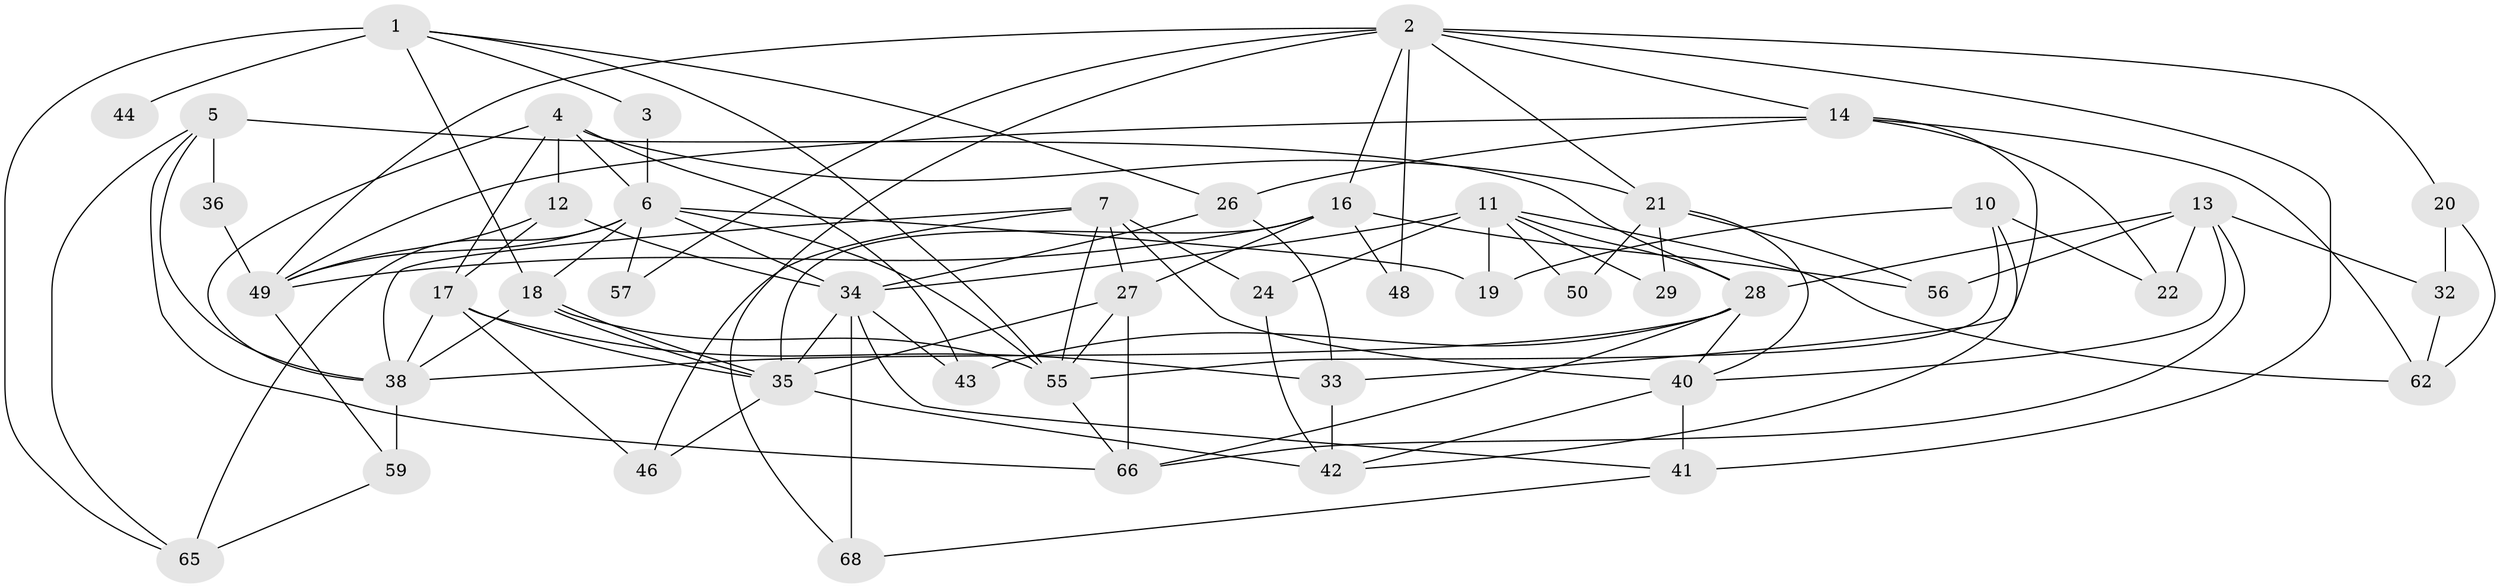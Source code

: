 // original degree distribution, {6: 0.07142857142857142, 7: 0.05714285714285714, 2: 0.14285714285714285, 5: 0.18571428571428572, 4: 0.32857142857142857, 3: 0.21428571428571427}
// Generated by graph-tools (version 1.1) at 2025/11/02/27/25 16:11:23]
// undirected, 47 vertices, 110 edges
graph export_dot {
graph [start="1"]
  node [color=gray90,style=filled];
  1 [super="+9"];
  2 [super="+39"];
  3;
  4 [super="+15"];
  5 [super="+8"];
  6 [super="+54"];
  7 [super="+47"];
  10 [super="+51"];
  11 [super="+53"];
  12;
  13 [super="+25"];
  14 [super="+23"];
  16 [super="+67"];
  17 [super="+69"];
  18;
  19;
  20;
  21 [super="+30"];
  22;
  24;
  26;
  27 [super="+37"];
  28 [super="+31"];
  29;
  32;
  33;
  34 [super="+45"];
  35 [super="+63"];
  36;
  38 [super="+64"];
  40 [super="+61"];
  41 [super="+70"];
  42;
  43;
  44;
  46;
  48;
  49 [super="+52"];
  50;
  55 [super="+60"];
  56 [super="+58"];
  57;
  59;
  62;
  65;
  66;
  68;
  1 -- 55;
  1 -- 3;
  1 -- 26;
  1 -- 44 [weight=2];
  1 -- 65;
  1 -- 18;
  2 -- 49;
  2 -- 14;
  2 -- 20;
  2 -- 57;
  2 -- 21;
  2 -- 48;
  2 -- 41;
  2 -- 68;
  2 -- 16;
  3 -- 6;
  4 -- 38;
  4 -- 12;
  4 -- 21;
  4 -- 43;
  4 -- 6;
  4 -- 17;
  5 -- 65;
  5 -- 38;
  5 -- 28;
  5 -- 36;
  5 -- 66;
  6 -- 55 [weight=2];
  6 -- 34;
  6 -- 19;
  6 -- 57;
  6 -- 49;
  6 -- 18;
  6 -- 65;
  7 -- 40;
  7 -- 38;
  7 -- 46;
  7 -- 24;
  7 -- 55;
  7 -- 27;
  10 -- 19;
  10 -- 42;
  10 -- 22;
  10 -- 55;
  11 -- 19 [weight=2];
  11 -- 24 [weight=2];
  11 -- 29;
  11 -- 34;
  11 -- 50;
  11 -- 62;
  11 -- 28;
  12 -- 49;
  12 -- 34;
  12 -- 17;
  13 -- 40;
  13 -- 22;
  13 -- 28;
  13 -- 32;
  13 -- 66;
  13 -- 56;
  14 -- 26;
  14 -- 33;
  14 -- 49;
  14 -- 22;
  14 -- 62;
  16 -- 48 [weight=2];
  16 -- 56;
  16 -- 49;
  16 -- 35;
  16 -- 27;
  17 -- 33;
  17 -- 35;
  17 -- 38;
  17 -- 46;
  18 -- 35;
  18 -- 35;
  18 -- 55;
  18 -- 38;
  20 -- 62;
  20 -- 32;
  21 -- 29;
  21 -- 50;
  21 -- 40;
  21 -- 56;
  24 -- 42;
  26 -- 33;
  26 -- 34;
  27 -- 55;
  27 -- 66;
  27 -- 35;
  28 -- 43;
  28 -- 40;
  28 -- 66;
  28 -- 38;
  32 -- 62;
  33 -- 42;
  34 -- 68;
  34 -- 41;
  34 -- 43;
  34 -- 35;
  35 -- 46;
  35 -- 42;
  36 -- 49;
  38 -- 59;
  40 -- 42;
  40 -- 41 [weight=2];
  41 -- 68;
  49 -- 59;
  55 -- 66;
  59 -- 65;
}
